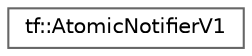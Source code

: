 digraph "类继承关系图"
{
 // LATEX_PDF_SIZE
  bgcolor="transparent";
  edge [fontname=Helvetica,fontsize=10,labelfontname=Helvetica,labelfontsize=10];
  node [fontname=Helvetica,fontsize=10,shape=box,height=0.2,width=0.4];
  rankdir="LR";
  Node0 [id="Node000000",label="tf::AtomicNotifierV1",height=0.2,width=0.4,color="grey40", fillcolor="white", style="filled",URL="$classtf_1_1_atomic_notifier_v1.html",tooltip=" "];
}

